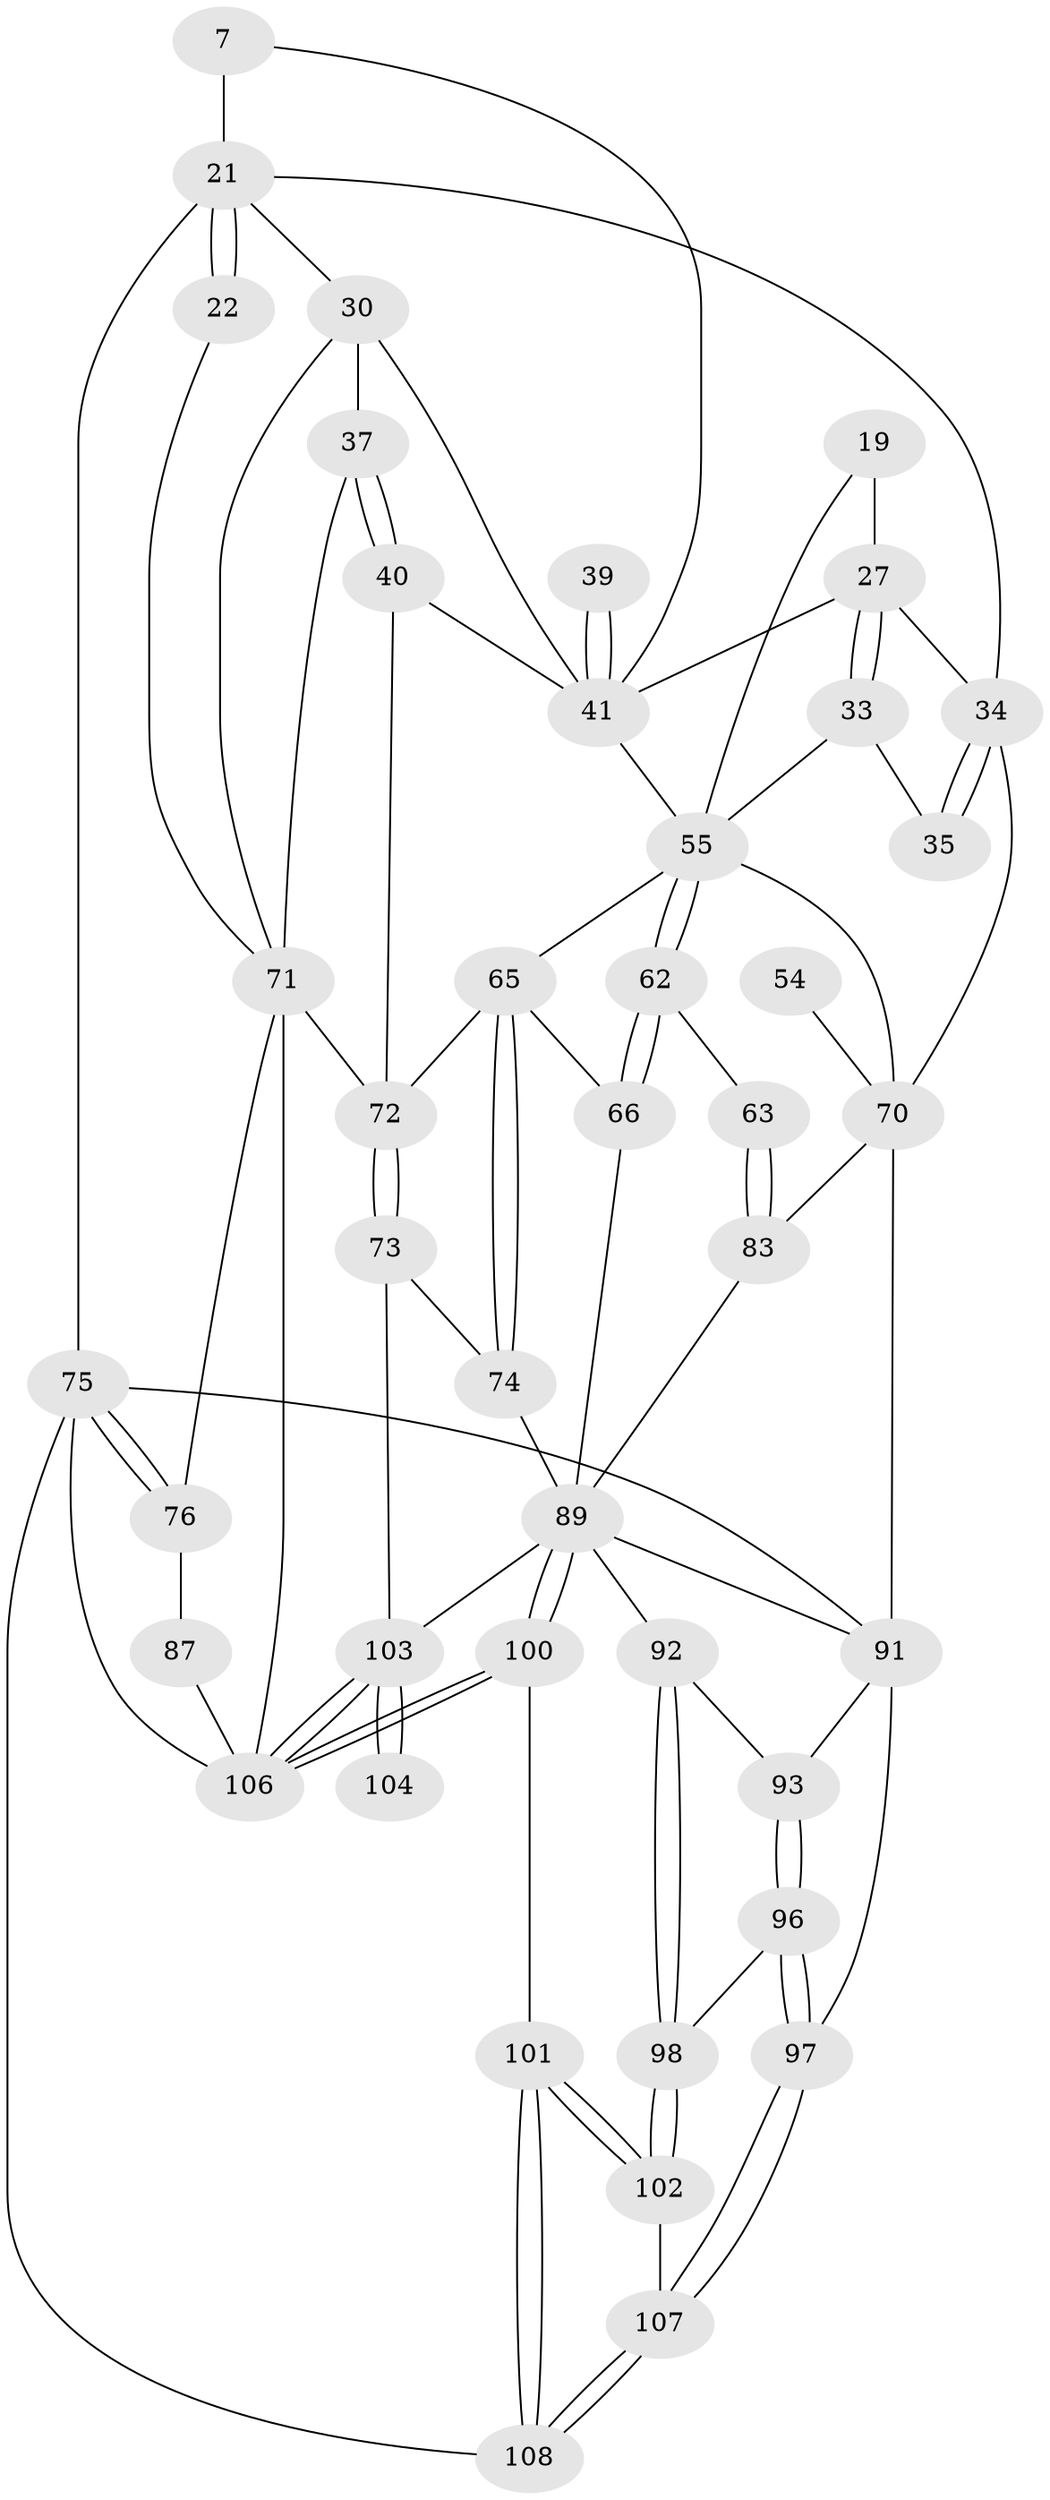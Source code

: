 // original degree distribution, {4: 0.23148148148148148, 6: 0.23148148148148148, 5: 0.5092592592592593, 3: 0.027777777777777776}
// Generated by graph-tools (version 1.1) at 2025/06/03/04/25 22:06:42]
// undirected, 43 vertices, 96 edges
graph export_dot {
graph [start="1"]
  node [color=gray90,style=filled];
  7 [pos="+0.5556055366979734+0",super="+1"];
  19 [pos="+0.24253619497622544+0.15249783025704128"];
  21 [pos="+0.9993821052059046+0.058801731970279845",super="+14+11"];
  22 [pos="+1+0"];
  27 [pos="+0.21173773214933145+0.18157385620803795",super="+20"];
  30 [pos="+0.9875877898582577+0.23953377103801823",super="+24+15"];
  33 [pos="+0.2177741786804716+0.2947313157216937"];
  34 [pos="+0+0.24143093231355334",super="+3+28"];
  35 [pos="+0+0.2344070308612079"];
  37 [pos="+0.8557654750066642+0.3391743952207967",super="+36"];
  39 [pos="+0.6632956504592836+0.34966687131018914"];
  40 [pos="+0.7595593526099109+0.4286542628908148"];
  41 [pos="+0.5351024267473989+0.40718136041484554",super="+25+38"];
  54 [pos="+0.2247051316303456+0.4519967736925853"];
  55 [pos="+0.47797530725350734+0.55261011453737",super="+47+43"];
  62 [pos="+0.4654487329886219+0.6381917912454927"];
  63 [pos="+0.4547544991025852+0.6409051288130363"];
  65 [pos="+0.5985887914774849+0.6648141543300723",super="+46"];
  66 [pos="+0.5014283112379454+0.6623486715479939"];
  70 [pos="+0.1888600848507649+0.5601623598262415",super="+59+69+68+58"];
  71 [pos="+0.7674935540288589+0.5473774903900772",super="+49+48+29+50"];
  72 [pos="+0.7662191225235542+0.5464734347160703",super="+45+44"];
  73 [pos="+0.6864721354038624+0.7233458266365662"];
  74 [pos="+0.6309267493376217+0.7163150551669673"];
  75 [pos="+1+1",super="+61"];
  76 [pos="+1+0.6584914120961505"];
  83 [pos="+0.3901409628814959+0.6937750042272273",super="+67+64"];
  87 [pos="+0.9414341595498236+0.7353209587628474"];
  89 [pos="+0.469564604889488+0.8936219873631117",super="+86+88"];
  91 [pos="+0.13168212672502938+0.733696368177983",super="+82+81+90"];
  92 [pos="+0.3158912254791383+0.8141300015981047"];
  93 [pos="+0.17194125078609104+0.7811529231566203"];
  96 [pos="+0.1652646437921075+0.867969324932302"];
  97 [pos="+0.10005094278106491+0.9347776660444546"];
  98 [pos="+0.24062615421749264+0.9191109420390153"];
  100 [pos="+0.40122563658640514+1"];
  101 [pos="+0.38958783760964844+1"];
  102 [pos="+0.24110291027813127+0.9273884194288067"];
  103 [pos="+0.7497578597950769+1",super="+79+80+95"];
  104 [pos="+0.6785302479495319+0.96133307773517"];
  106 [pos="+0.7931636973446933+1",super="+105+99"];
  107 [pos="+0.09358012400292183+0.9854894537179983"];
  108 [pos="+0+1"];
  7 -- 21 [weight=2];
  7 -- 41;
  19 -- 27 [weight=2];
  19 -- 55;
  21 -- 22 [weight=2];
  21 -- 22;
  21 -- 30 [weight=2];
  21 -- 34;
  21 -- 75 [weight=2];
  22 -- 71;
  27 -- 33;
  27 -- 33;
  27 -- 34 [weight=2];
  27 -- 41;
  30 -- 37 [weight=2];
  30 -- 41;
  30 -- 71;
  33 -- 35;
  33 -- 55;
  34 -- 35 [weight=2];
  34 -- 35;
  34 -- 70;
  37 -- 40;
  37 -- 40;
  37 -- 71;
  39 -- 41 [weight=3];
  39 -- 41;
  40 -- 41;
  40 -- 72;
  41 -- 55 [weight=2];
  54 -- 70 [weight=3];
  55 -- 62;
  55 -- 62;
  55 -- 70 [weight=3];
  55 -- 65;
  62 -- 63;
  62 -- 66;
  62 -- 66;
  63 -- 83 [weight=2];
  63 -- 83;
  65 -- 66;
  65 -- 74;
  65 -- 74;
  65 -- 72;
  66 -- 89;
  70 -- 91 [weight=3];
  70 -- 83 [weight=2];
  71 -- 72 [weight=2];
  71 -- 106;
  71 -- 76;
  72 -- 73;
  72 -- 73;
  73 -- 74;
  73 -- 103;
  74 -- 89;
  75 -- 76;
  75 -- 76;
  75 -- 108;
  75 -- 106;
  75 -- 91;
  76 -- 87;
  83 -- 89;
  87 -- 106 [weight=2];
  89 -- 100;
  89 -- 100;
  89 -- 91;
  89 -- 92;
  89 -- 103;
  91 -- 93;
  91 -- 97;
  92 -- 93;
  92 -- 98;
  92 -- 98;
  93 -- 96;
  93 -- 96;
  96 -- 97;
  96 -- 97;
  96 -- 98;
  97 -- 107;
  97 -- 107;
  98 -- 102;
  98 -- 102;
  100 -- 101;
  100 -- 106;
  100 -- 106;
  101 -- 102;
  101 -- 102;
  101 -- 108;
  101 -- 108;
  102 -- 107;
  103 -- 104 [weight=3];
  103 -- 104;
  103 -- 106 [weight=2];
  103 -- 106;
  107 -- 108;
  107 -- 108;
}
